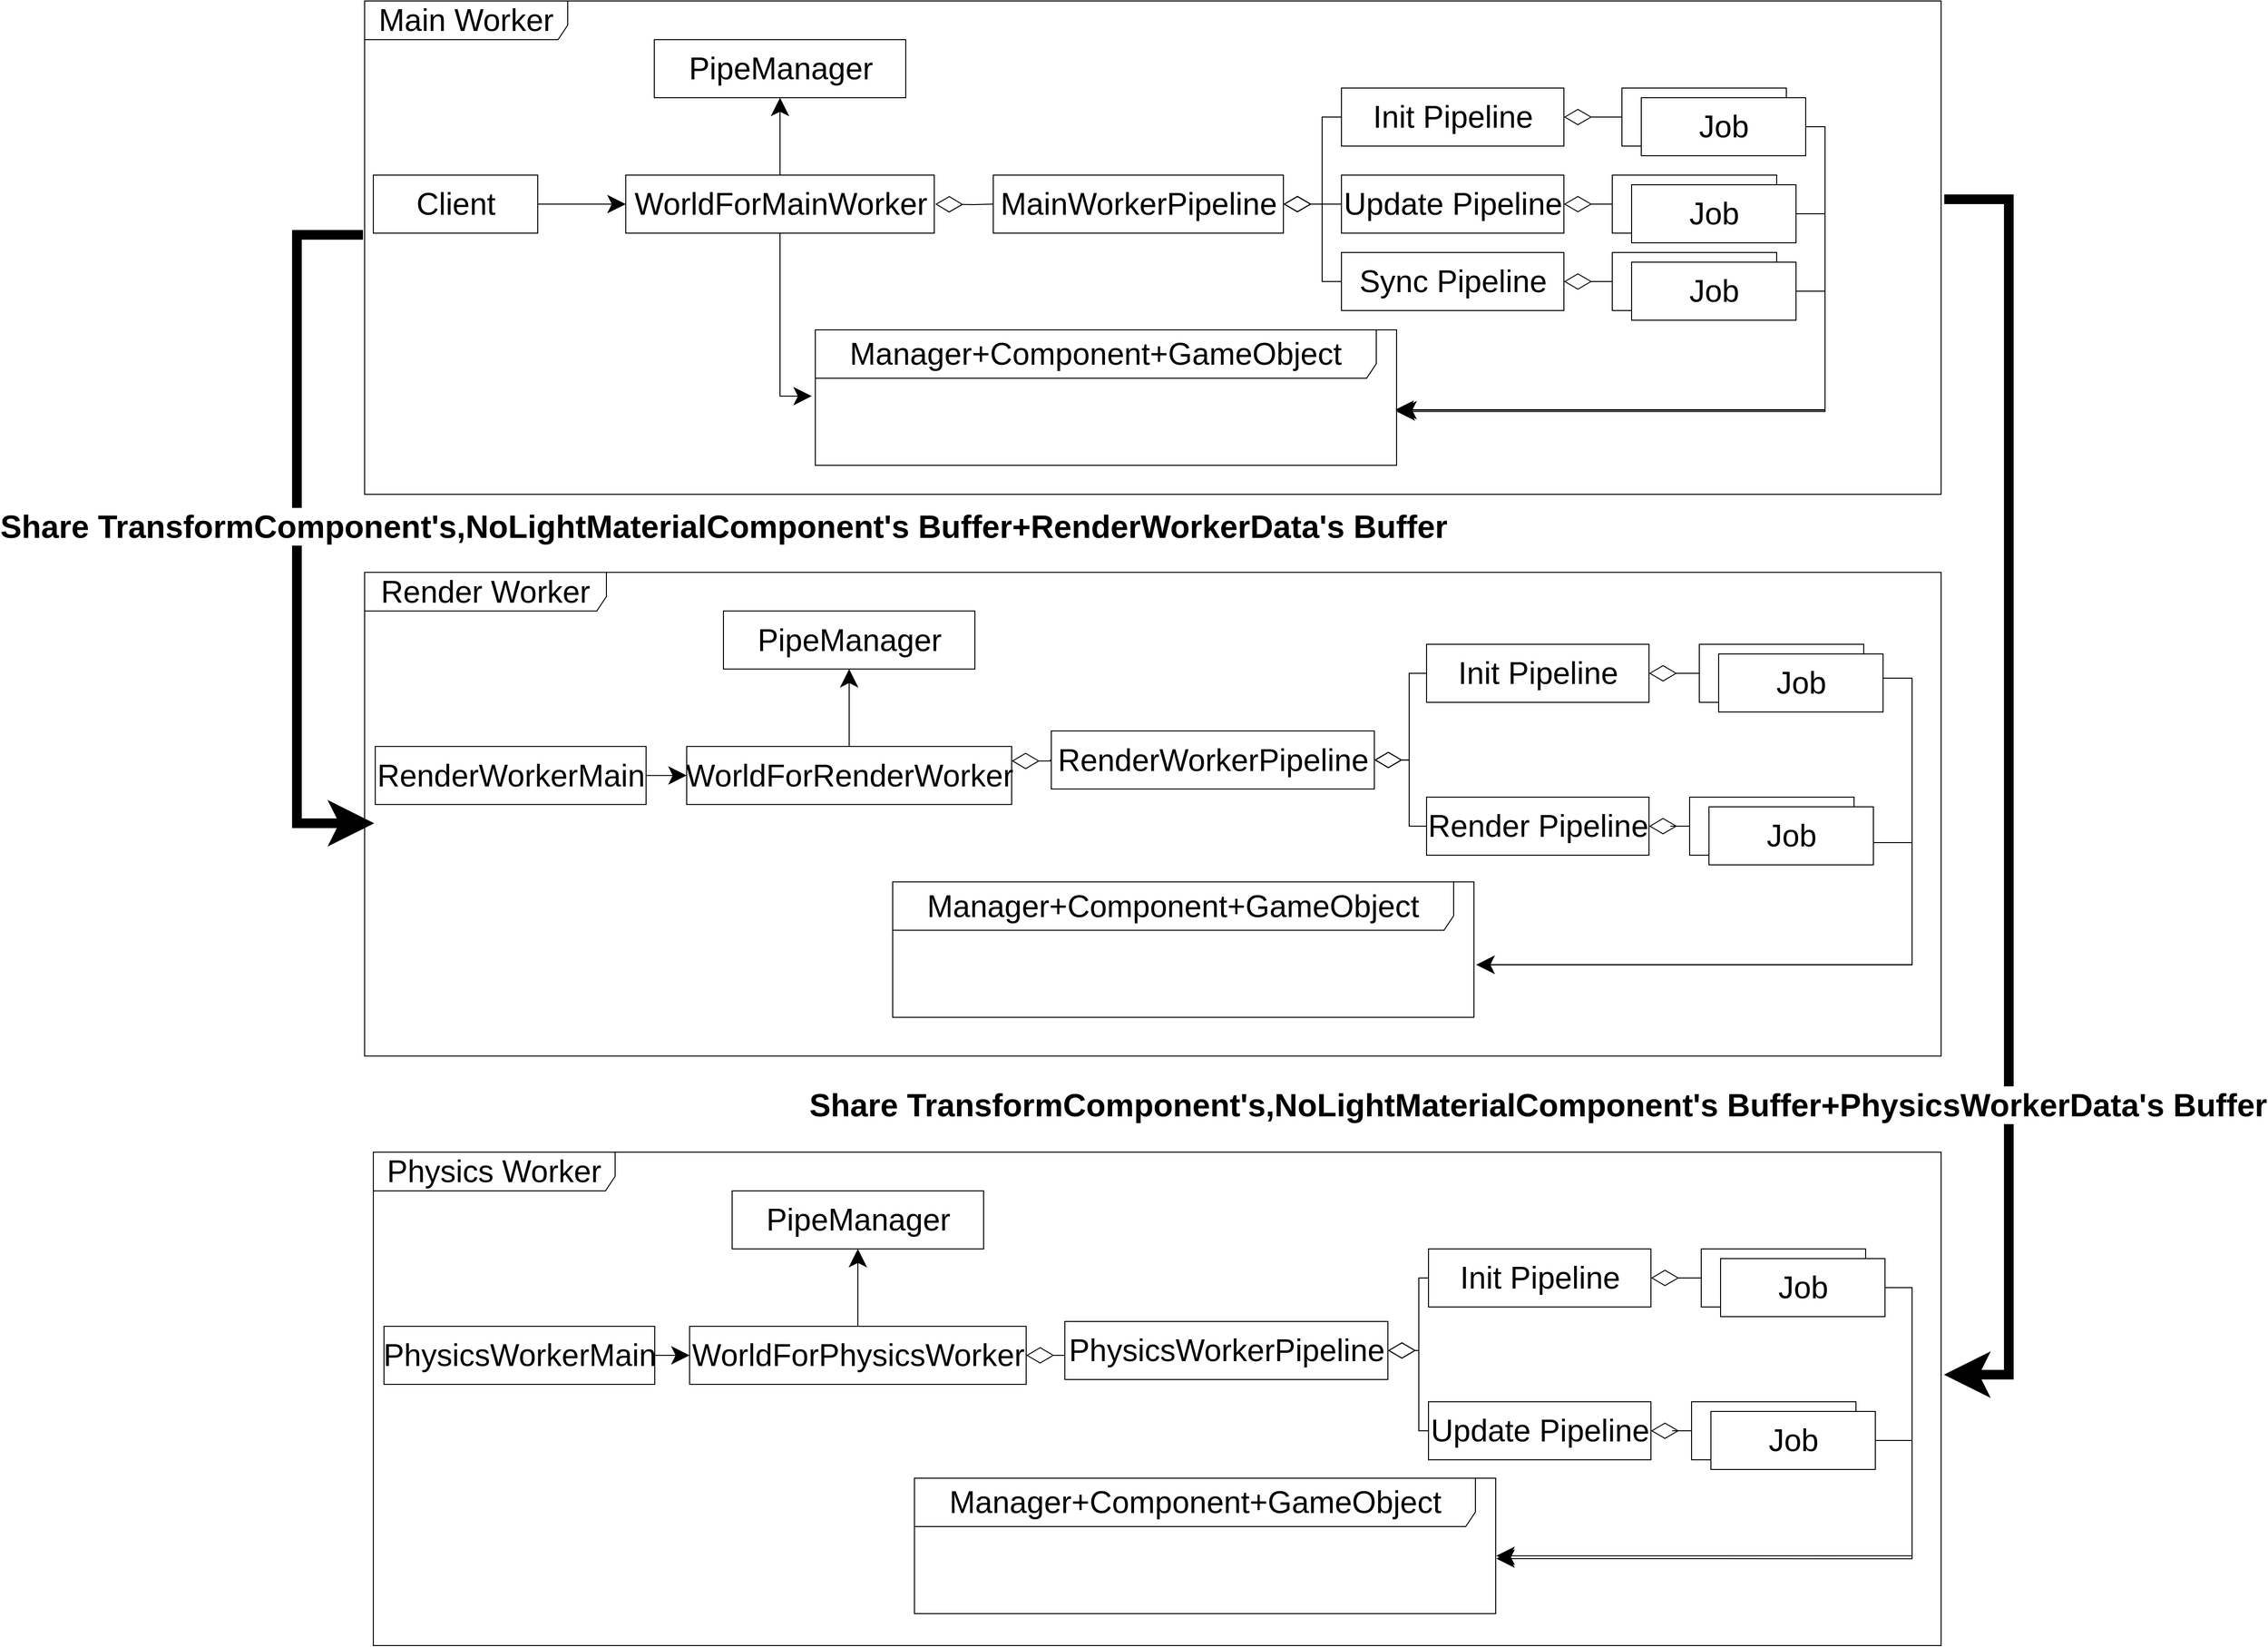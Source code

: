 <mxfile version="14.6.13" type="device"><diagram id="gNtZ61vbs5AuplFTn9C4" name="第 1 页"><mxGraphModel dx="2407" dy="1217" grid="1" gridSize="10" guides="1" tooltips="1" connect="1" arrows="1" fold="1" page="1" pageScale="1" pageWidth="827" pageHeight="1169" math="0" shadow="0"><root><mxCell id="0"/><mxCell id="1" parent="0"/><mxCell id="jbBAQ9Y0l_fKq4F8NEvL-81" style="edgeStyle=orthogonalEdgeStyle;rounded=0;orthogonalLoop=1;jettySize=auto;html=1;startSize=16;endSize=16;strokeWidth=10;exitX=-0.001;exitY=0.474;exitDx=0;exitDy=0;exitPerimeter=0;" parent="1" source="jbBAQ9Y0l_fKq4F8NEvL-34" edge="1"><mxGeometry relative="1" as="geometry"><Array as="points"><mxPoint x="-270" y="452"/><mxPoint x="-270" y="1060"/></Array><mxPoint x="-190" y="1060" as="targetPoint"/></mxGeometry></mxCell><mxCell id="jbBAQ9Y0l_fKq4F8NEvL-82" value="&lt;span style=&quot;font-size: 33px&quot;&gt;&lt;b&gt;Share TransformComponent's,NoLightMaterialComponent's Buffer+RenderWorkerData's Buffer&lt;/b&gt;&lt;/span&gt;" style="edgeLabel;html=1;align=center;verticalAlign=middle;resizable=0;points=[];" parent="jbBAQ9Y0l_fKq4F8NEvL-81" vertex="1" connectable="0"><mxGeometry x="-0.147" y="6" relative="1" as="geometry"><mxPoint x="435" y="47" as="offset"/></mxGeometry></mxCell><mxCell id="jbBAQ9Y0l_fKq4F8NEvL-34" value="Main Worker" style="shape=umlFrame;whiteSpace=wrap;html=1;width=210;height=40;fontSize=32;" parent="1" vertex="1"><mxGeometry x="-200" y="210" width="1630" height="510" as="geometry"/></mxCell><mxCell id="jbBAQ9Y0l_fKq4F8NEvL-1" value="&lt;font style=&quot;font-size: 32px&quot;&gt;Manager+&lt;/font&gt;Component+GameObject" style="shape=umlFrame;whiteSpace=wrap;html=1;width=580;height=50;fontSize=32;" parent="1" vertex="1"><mxGeometry x="266" y="550" width="601" height="140" as="geometry"/></mxCell><mxCell id="jbBAQ9Y0l_fKq4F8NEvL-2" value="" style="edgeStyle=orthogonalEdgeStyle;rounded=0;orthogonalLoop=1;jettySize=auto;html=1;endSize=16;startSize=16;" parent="1" source="jbBAQ9Y0l_fKq4F8NEvL-3" target="jbBAQ9Y0l_fKq4F8NEvL-10" edge="1"><mxGeometry relative="1" as="geometry"/></mxCell><mxCell id="jbBAQ9Y0l_fKq4F8NEvL-3" value="Client" style="html=1;fontSize=32;" parent="1" vertex="1"><mxGeometry x="-191" y="390.0" width="170" height="60" as="geometry"/></mxCell><mxCell id="jbBAQ9Y0l_fKq4F8NEvL-4" value="" style="edgeStyle=orthogonalEdgeStyle;rounded=0;orthogonalLoop=1;jettySize=auto;html=1;endSize=16;startSize=16;" parent="1" source="jbBAQ9Y0l_fKq4F8NEvL-10" target="jbBAQ9Y0l_fKq4F8NEvL-11" edge="1"><mxGeometry relative="1" as="geometry"/></mxCell><mxCell id="jbBAQ9Y0l_fKq4F8NEvL-5" value="" style="edgeStyle=orthogonalEdgeStyle;rounded=0;orthogonalLoop=1;jettySize=auto;html=1;endSize=26;startSize=26;startArrow=diamondThin;startFill=0;endArrow=none;endFill=0;" parent="1" target="jbBAQ9Y0l_fKq4F8NEvL-13" edge="1"><mxGeometry relative="1" as="geometry"><mxPoint x="390" y="420" as="sourcePoint"/></mxGeometry></mxCell><mxCell id="jbBAQ9Y0l_fKq4F8NEvL-33" style="edgeStyle=orthogonalEdgeStyle;rounded=0;orthogonalLoop=1;jettySize=auto;html=1;entryX=-0.006;entryY=0.489;entryDx=0;entryDy=0;entryPerimeter=0;endSize=16;startSize=16;" parent="1" source="jbBAQ9Y0l_fKq4F8NEvL-10" target="jbBAQ9Y0l_fKq4F8NEvL-1" edge="1"><mxGeometry relative="1" as="geometry"><mxPoint x="270" y="760" as="targetPoint"/><Array as="points"><mxPoint x="230" y="618"/></Array></mxGeometry></mxCell><mxCell id="jbBAQ9Y0l_fKq4F8NEvL-10" value="WorldForMainWorker" style="html=1;fontSize=32;" parent="1" vertex="1"><mxGeometry x="70" y="390" width="319" height="60" as="geometry"/></mxCell><mxCell id="jbBAQ9Y0l_fKq4F8NEvL-11" value="PipeManager" style="html=1;fontSize=32;" parent="1" vertex="1"><mxGeometry x="99.5" y="250" width="260" height="60" as="geometry"/></mxCell><mxCell id="S1EVlmFjggcHtrvDnums-5" style="edgeStyle=orthogonalEdgeStyle;rounded=0;orthogonalLoop=1;jettySize=auto;html=1;entryX=0;entryY=0.5;entryDx=0;entryDy=0;startArrow=diamondThin;startFill=0;endArrow=none;endFill=0;endSize=26;startSize=26;" edge="1" parent="1" source="jbBAQ9Y0l_fKq4F8NEvL-13" target="S1EVlmFjggcHtrvDnums-2"><mxGeometry relative="1" as="geometry"/></mxCell><mxCell id="S1EVlmFjggcHtrvDnums-6" style="edgeStyle=orthogonalEdgeStyle;rounded=0;orthogonalLoop=1;jettySize=auto;html=1;entryX=0;entryY=0.5;entryDx=0;entryDy=0;startArrow=diamondThin;startFill=0;endArrow=none;endFill=0;startSize=26;endSize=26;" edge="1" parent="1" source="jbBAQ9Y0l_fKq4F8NEvL-13" target="S1EVlmFjggcHtrvDnums-3"><mxGeometry relative="1" as="geometry"/></mxCell><mxCell id="S1EVlmFjggcHtrvDnums-7" style="edgeStyle=orthogonalEdgeStyle;rounded=0;orthogonalLoop=1;jettySize=auto;html=1;entryX=0;entryY=0.5;entryDx=0;entryDy=0;startArrow=diamondThin;startFill=0;endArrow=none;endFill=0;startSize=26;endSize=26;" edge="1" parent="1" source="jbBAQ9Y0l_fKq4F8NEvL-13" target="S1EVlmFjggcHtrvDnums-4"><mxGeometry relative="1" as="geometry"/></mxCell><mxCell id="jbBAQ9Y0l_fKq4F8NEvL-13" value="MainWorkerPipeline" style="html=1;fontSize=32;" parent="1" vertex="1"><mxGeometry x="450" y="390" width="300" height="60" as="geometry"/></mxCell><mxCell id="jbBAQ9Y0l_fKq4F8NEvL-27" value="" style="group" parent="1" vertex="1" connectable="0"><mxGeometry x="1100" y="300.0" width="190" height="70" as="geometry"/></mxCell><mxCell id="jbBAQ9Y0l_fKq4F8NEvL-28" value="Jobs" style="html=1;fontSize=32;" parent="jbBAQ9Y0l_fKq4F8NEvL-27" vertex="1"><mxGeometry width="170" height="60" as="geometry"/></mxCell><mxCell id="jbBAQ9Y0l_fKq4F8NEvL-29" value="Job" style="html=1;fontSize=32;" parent="jbBAQ9Y0l_fKq4F8NEvL-27" vertex="1"><mxGeometry x="20" y="10" width="170" height="60" as="geometry"/></mxCell><mxCell id="jbBAQ9Y0l_fKq4F8NEvL-35" value="Render Worker" style="shape=umlFrame;whiteSpace=wrap;html=1;width=250;height=40;fontSize=32;" parent="1" vertex="1"><mxGeometry x="-200" y="800.59" width="1630" height="500" as="geometry"/></mxCell><mxCell id="jbBAQ9Y0l_fKq4F8NEvL-38" value="&lt;font style=&quot;font-size: 32px&quot;&gt;Manager+&lt;/font&gt;Component+GameObject" style="shape=umlFrame;whiteSpace=wrap;html=1;width=580;height=50;fontSize=32;" parent="1" vertex="1"><mxGeometry x="346" y="1120.59" width="601" height="140" as="geometry"/></mxCell><mxCell id="jbBAQ9Y0l_fKq4F8NEvL-39" value="" style="edgeStyle=orthogonalEdgeStyle;rounded=0;orthogonalLoop=1;jettySize=auto;html=1;endSize=16;startSize=16;" parent="1" source="jbBAQ9Y0l_fKq4F8NEvL-40" target="jbBAQ9Y0l_fKq4F8NEvL-45" edge="1"><mxGeometry relative="1" as="geometry"/></mxCell><mxCell id="jbBAQ9Y0l_fKq4F8NEvL-40" value="RenderWorkerMain" style="html=1;fontSize=32;" parent="1" vertex="1"><mxGeometry x="-189" y="980.59" width="280" height="60" as="geometry"/></mxCell><mxCell id="jbBAQ9Y0l_fKq4F8NEvL-41" value="" style="edgeStyle=orthogonalEdgeStyle;rounded=0;orthogonalLoop=1;jettySize=auto;html=1;endSize=16;startSize=16;" parent="1" source="jbBAQ9Y0l_fKq4F8NEvL-45" target="jbBAQ9Y0l_fKq4F8NEvL-46" edge="1"><mxGeometry relative="1" as="geometry"/></mxCell><mxCell id="jbBAQ9Y0l_fKq4F8NEvL-42" value="" style="edgeStyle=orthogonalEdgeStyle;rounded=0;orthogonalLoop=1;jettySize=auto;html=1;endSize=26;startSize=26;startArrow=diamondThin;startFill=0;endArrow=none;endFill=0;exitX=1;exitY=0.25;exitDx=0;exitDy=0;" parent="1" source="jbBAQ9Y0l_fKq4F8NEvL-45" target="jbBAQ9Y0l_fKq4F8NEvL-48" edge="1"><mxGeometry relative="1" as="geometry"/></mxCell><mxCell id="jbBAQ9Y0l_fKq4F8NEvL-45" value="WorldForRenderWorker" style="html=1;fontSize=32;" parent="1" vertex="1"><mxGeometry x="133" y="980.59" width="336" height="60" as="geometry"/></mxCell><mxCell id="jbBAQ9Y0l_fKq4F8NEvL-46" value="PipeManager" style="html=1;fontSize=32;" parent="1" vertex="1"><mxGeometry x="171" y="840.59" width="260" height="60" as="geometry"/></mxCell><mxCell id="S1EVlmFjggcHtrvDnums-37" style="edgeStyle=orthogonalEdgeStyle;rounded=0;orthogonalLoop=1;jettySize=auto;html=1;entryX=0;entryY=0.5;entryDx=0;entryDy=0;startArrow=diamondThin;startFill=0;endArrow=none;endFill=0;startSize=26;endSize=26;" edge="1" parent="1" source="jbBAQ9Y0l_fKq4F8NEvL-48" target="S1EVlmFjggcHtrvDnums-26"><mxGeometry relative="1" as="geometry"><Array as="points"><mxPoint x="880" y="995"/><mxPoint x="880" y="905"/></Array></mxGeometry></mxCell><mxCell id="S1EVlmFjggcHtrvDnums-38" style="edgeStyle=orthogonalEdgeStyle;rounded=0;orthogonalLoop=1;jettySize=auto;html=1;entryX=0;entryY=0.5;entryDx=0;entryDy=0;startArrow=diamondThin;startFill=0;endArrow=none;endFill=0;startSize=26;endSize=26;" edge="1" parent="1" source="jbBAQ9Y0l_fKq4F8NEvL-48" target="S1EVlmFjggcHtrvDnums-28"><mxGeometry relative="1" as="geometry"><Array as="points"><mxPoint x="880" y="995"/><mxPoint x="880" y="1063"/></Array></mxGeometry></mxCell><mxCell id="jbBAQ9Y0l_fKq4F8NEvL-48" value="RenderWorkerPipeline" style="html=1;fontSize=32;" parent="1" vertex="1"><mxGeometry x="510" y="964.59" width="334" height="60" as="geometry"/></mxCell><mxCell id="jbBAQ9Y0l_fKq4F8NEvL-49" style="edgeStyle=orthogonalEdgeStyle;rounded=0;orthogonalLoop=1;jettySize=auto;html=1;entryX=0;entryY=0.5;entryDx=0;entryDy=0;startArrow=diamondThin;startFill=0;endArrow=none;endFill=0;startSize=16;endSize=16;" parent="1" edge="1"><mxGeometry relative="1" as="geometry"><mxPoint x="786" y="1220" as="sourcePoint"/></mxGeometry></mxCell><mxCell id="jbBAQ9Y0l_fKq4F8NEvL-59" value="Physics Worker" style="shape=umlFrame;whiteSpace=wrap;html=1;width=250;height=40;fontSize=32;" parent="1" vertex="1"><mxGeometry x="-191" y="1400" width="1621" height="510" as="geometry"/></mxCell><mxCell id="jbBAQ9Y0l_fKq4F8NEvL-60" value="&lt;font style=&quot;font-size: 32px&quot;&gt;Manager+&lt;/font&gt;Component+GameObject" style="shape=umlFrame;whiteSpace=wrap;html=1;width=580;height=50;fontSize=32;" parent="1" vertex="1"><mxGeometry x="368.5" y="1737" width="601" height="140" as="geometry"/></mxCell><mxCell id="jbBAQ9Y0l_fKq4F8NEvL-61" value="" style="edgeStyle=orthogonalEdgeStyle;rounded=0;orthogonalLoop=1;jettySize=auto;html=1;endSize=16;startSize=16;" parent="1" source="jbBAQ9Y0l_fKq4F8NEvL-62" target="jbBAQ9Y0l_fKq4F8NEvL-66" edge="1"><mxGeometry relative="1" as="geometry"/></mxCell><mxCell id="jbBAQ9Y0l_fKq4F8NEvL-62" value="PhysicsWorkerMain" style="html=1;fontSize=32;" parent="1" vertex="1"><mxGeometry x="-180" y="1580" width="280" height="60" as="geometry"/></mxCell><mxCell id="jbBAQ9Y0l_fKq4F8NEvL-63" value="" style="edgeStyle=orthogonalEdgeStyle;rounded=0;orthogonalLoop=1;jettySize=auto;html=1;endSize=16;startSize=16;" parent="1" source="jbBAQ9Y0l_fKq4F8NEvL-66" target="jbBAQ9Y0l_fKq4F8NEvL-67" edge="1"><mxGeometry relative="1" as="geometry"/></mxCell><mxCell id="jbBAQ9Y0l_fKq4F8NEvL-64" value="" style="edgeStyle=orthogonalEdgeStyle;rounded=0;orthogonalLoop=1;jettySize=auto;html=1;endSize=26;startSize=26;startArrow=diamondThin;startFill=0;endArrow=none;endFill=0;exitX=1;exitY=0.5;exitDx=0;exitDy=0;entryX=0;entryY=0.5;entryDx=0;entryDy=0;" parent="1" source="jbBAQ9Y0l_fKq4F8NEvL-66" target="jbBAQ9Y0l_fKq4F8NEvL-69" edge="1"><mxGeometry relative="1" as="geometry"><mxPoint x="484.0" y="1640" as="sourcePoint"/></mxGeometry></mxCell><mxCell id="jbBAQ9Y0l_fKq4F8NEvL-66" value="WorldForPhysicsWorker" style="html=1;fontSize=32;" parent="1" vertex="1"><mxGeometry x="136" y="1580" width="348" height="60" as="geometry"/></mxCell><mxCell id="jbBAQ9Y0l_fKq4F8NEvL-67" value="PipeManager" style="html=1;fontSize=32;" parent="1" vertex="1"><mxGeometry x="180" y="1440" width="260" height="60" as="geometry"/></mxCell><mxCell id="S1EVlmFjggcHtrvDnums-49" style="edgeStyle=orthogonalEdgeStyle;rounded=0;orthogonalLoop=1;jettySize=auto;html=1;entryX=0;entryY=0.5;entryDx=0;entryDy=0;startArrow=diamondThin;startFill=0;endArrow=none;endFill=0;startSize=26;endSize=26;" edge="1" parent="1" source="jbBAQ9Y0l_fKq4F8NEvL-69" target="S1EVlmFjggcHtrvDnums-43"><mxGeometry relative="1" as="geometry"><Array as="points"><mxPoint x="890" y="1605"/><mxPoint x="890" y="1530"/></Array></mxGeometry></mxCell><mxCell id="S1EVlmFjggcHtrvDnums-50" style="edgeStyle=orthogonalEdgeStyle;rounded=0;orthogonalLoop=1;jettySize=auto;html=1;entryX=0;entryY=0.5;entryDx=0;entryDy=0;startArrow=diamondThin;startFill=0;endArrow=none;endFill=0;startSize=26;endSize=26;" edge="1" parent="1" source="jbBAQ9Y0l_fKq4F8NEvL-69" target="S1EVlmFjggcHtrvDnums-45"><mxGeometry relative="1" as="geometry"><Array as="points"><mxPoint x="890" y="1605"/><mxPoint x="890" y="1688"/></Array></mxGeometry></mxCell><mxCell id="jbBAQ9Y0l_fKq4F8NEvL-69" value="PhysicsWorkerPipeline" style="html=1;fontSize=32;" parent="1" vertex="1"><mxGeometry x="524" y="1575" width="334" height="60" as="geometry"/></mxCell><mxCell id="jbBAQ9Y0l_fKq4F8NEvL-70" style="edgeStyle=orthogonalEdgeStyle;rounded=0;orthogonalLoop=1;jettySize=auto;html=1;entryX=0;entryY=0.5;entryDx=0;entryDy=0;startArrow=diamondThin;startFill=0;endArrow=none;endFill=0;startSize=16;endSize=16;" parent="1" edge="1"><mxGeometry relative="1" as="geometry"><mxPoint x="786" y="1950" as="sourcePoint"/></mxGeometry></mxCell><mxCell id="jbBAQ9Y0l_fKq4F8NEvL-83" style="edgeStyle=orthogonalEdgeStyle;rounded=0;orthogonalLoop=1;jettySize=auto;html=1;startSize=16;endSize=16;strokeWidth=10;exitX=1.002;exitY=0.402;exitDx=0;exitDy=0;exitPerimeter=0;" parent="1" source="jbBAQ9Y0l_fKq4F8NEvL-34" edge="1"><mxGeometry relative="1" as="geometry"><mxPoint x="1398.62" y="520.0" as="sourcePoint"/><mxPoint x="1433" y="1630" as="targetPoint"/><Array as="points"><mxPoint x="1500" y="415"/><mxPoint x="1500" y="1630"/></Array></mxGeometry></mxCell><mxCell id="jbBAQ9Y0l_fKq4F8NEvL-84" value="&lt;span style=&quot;font-size: 33px&quot;&gt;&lt;b&gt;Share TransformComponent's,NoLightMaterialComponent's Buffer+PhysicsWorkerData's Buffer&lt;/b&gt;&lt;/span&gt;" style="edgeLabel;html=1;align=center;verticalAlign=middle;resizable=0;points=[];" parent="jbBAQ9Y0l_fKq4F8NEvL-83" vertex="1" connectable="0"><mxGeometry x="-0.147" y="6" relative="1" as="geometry"><mxPoint x="-493" y="427" as="offset"/></mxGeometry></mxCell><mxCell id="S1EVlmFjggcHtrvDnums-12" style="edgeStyle=orthogonalEdgeStyle;rounded=0;orthogonalLoop=1;jettySize=auto;html=1;entryX=0;entryY=0.5;entryDx=0;entryDy=0;startArrow=diamondThin;startFill=0;endArrow=none;endFill=0;startSize=26;endSize=26;" edge="1" parent="1" source="S1EVlmFjggcHtrvDnums-2" target="S1EVlmFjggcHtrvDnums-10"><mxGeometry relative="1" as="geometry"/></mxCell><mxCell id="S1EVlmFjggcHtrvDnums-2" value="Update Pipeline" style="html=1;fontSize=32;" vertex="1" parent="1"><mxGeometry x="810" y="390" width="230" height="60" as="geometry"/></mxCell><mxCell id="S1EVlmFjggcHtrvDnums-8" style="edgeStyle=orthogonalEdgeStyle;rounded=0;orthogonalLoop=1;jettySize=auto;html=1;entryX=0;entryY=0.5;entryDx=0;entryDy=0;startArrow=diamondThin;startFill=0;endArrow=none;endFill=0;startSize=26;endSize=26;" edge="1" parent="1" source="S1EVlmFjggcHtrvDnums-3" target="jbBAQ9Y0l_fKq4F8NEvL-28"><mxGeometry relative="1" as="geometry"/></mxCell><mxCell id="S1EVlmFjggcHtrvDnums-3" value="Init Pipeline" style="html=1;fontSize=32;" vertex="1" parent="1"><mxGeometry x="810" y="300" width="230" height="60" as="geometry"/></mxCell><mxCell id="S1EVlmFjggcHtrvDnums-16" style="edgeStyle=orthogonalEdgeStyle;rounded=0;orthogonalLoop=1;jettySize=auto;html=1;entryX=0;entryY=0.5;entryDx=0;entryDy=0;startArrow=diamondThin;startFill=0;endArrow=none;endFill=0;startSize=26;endSize=26;" edge="1" parent="1" source="S1EVlmFjggcHtrvDnums-4" target="S1EVlmFjggcHtrvDnums-14"><mxGeometry relative="1" as="geometry"/></mxCell><mxCell id="S1EVlmFjggcHtrvDnums-4" value="Sync Pipeline" style="html=1;fontSize=32;" vertex="1" parent="1"><mxGeometry x="810" y="470" width="230" height="60" as="geometry"/></mxCell><mxCell id="S1EVlmFjggcHtrvDnums-9" value="" style="group" vertex="1" connectable="0" parent="1"><mxGeometry x="1090" y="390.0" width="190" height="70" as="geometry"/></mxCell><mxCell id="S1EVlmFjggcHtrvDnums-10" value="Jobs" style="html=1;fontSize=32;" vertex="1" parent="S1EVlmFjggcHtrvDnums-9"><mxGeometry width="170" height="60" as="geometry"/></mxCell><mxCell id="S1EVlmFjggcHtrvDnums-11" value="Job" style="html=1;fontSize=32;" vertex="1" parent="S1EVlmFjggcHtrvDnums-9"><mxGeometry x="20" y="10" width="170" height="60" as="geometry"/></mxCell><mxCell id="S1EVlmFjggcHtrvDnums-13" value="" style="group" vertex="1" connectable="0" parent="1"><mxGeometry x="1090" y="470.0" width="190" height="70" as="geometry"/></mxCell><mxCell id="S1EVlmFjggcHtrvDnums-14" value="Jobs" style="html=1;fontSize=32;" vertex="1" parent="S1EVlmFjggcHtrvDnums-13"><mxGeometry width="170" height="60" as="geometry"/></mxCell><mxCell id="S1EVlmFjggcHtrvDnums-15" value="Job" style="html=1;fontSize=32;" vertex="1" parent="S1EVlmFjggcHtrvDnums-13"><mxGeometry x="20" y="10" width="170" height="60" as="geometry"/></mxCell><mxCell id="S1EVlmFjggcHtrvDnums-17" style="edgeStyle=orthogonalEdgeStyle;rounded=0;orthogonalLoop=1;jettySize=auto;html=1;entryX=0.998;entryY=0.589;entryDx=0;entryDy=0;entryPerimeter=0;startArrow=none;startFill=0;endArrow=classic;endFill=1;startSize=16;endSize=16;" edge="1" parent="1" source="jbBAQ9Y0l_fKq4F8NEvL-29" target="jbBAQ9Y0l_fKq4F8NEvL-1"><mxGeometry relative="1" as="geometry"><Array as="points"><mxPoint x="1310" y="340"/><mxPoint x="1310" y="633"/></Array></mxGeometry></mxCell><mxCell id="S1EVlmFjggcHtrvDnums-18" style="edgeStyle=orthogonalEdgeStyle;rounded=0;orthogonalLoop=1;jettySize=auto;html=1;entryX=1;entryY=0.603;entryDx=0;entryDy=0;entryPerimeter=0;startArrow=none;startFill=0;endArrow=classic;endFill=1;startSize=16;endSize=16;" edge="1" parent="1" source="S1EVlmFjggcHtrvDnums-11" target="jbBAQ9Y0l_fKq4F8NEvL-1"><mxGeometry relative="1" as="geometry"><Array as="points"><mxPoint x="1310" y="430"/><mxPoint x="1310" y="634"/></Array></mxGeometry></mxCell><mxCell id="S1EVlmFjggcHtrvDnums-19" style="edgeStyle=orthogonalEdgeStyle;rounded=0;orthogonalLoop=1;jettySize=auto;html=1;entryX=1.003;entryY=0.593;entryDx=0;entryDy=0;entryPerimeter=0;startArrow=none;startFill=0;endArrow=classic;endFill=1;startSize=16;endSize=16;" edge="1" parent="1" source="S1EVlmFjggcHtrvDnums-15" target="jbBAQ9Y0l_fKq4F8NEvL-1"><mxGeometry relative="1" as="geometry"><Array as="points"><mxPoint x="1310" y="510"/><mxPoint x="1310" y="633"/></Array></mxGeometry></mxCell><mxCell id="S1EVlmFjggcHtrvDnums-20" value="" style="group" vertex="1" connectable="0" parent="1"><mxGeometry x="1180" y="875.0" width="190" height="70" as="geometry"/></mxCell><mxCell id="S1EVlmFjggcHtrvDnums-21" value="Jobs" style="html=1;fontSize=32;" vertex="1" parent="S1EVlmFjggcHtrvDnums-20"><mxGeometry width="170" height="60" as="geometry"/></mxCell><mxCell id="S1EVlmFjggcHtrvDnums-22" value="Job" style="html=1;fontSize=32;" vertex="1" parent="S1EVlmFjggcHtrvDnums-20"><mxGeometry x="20" y="10" width="170" height="60" as="geometry"/></mxCell><mxCell id="S1EVlmFjggcHtrvDnums-25" style="edgeStyle=orthogonalEdgeStyle;rounded=0;orthogonalLoop=1;jettySize=auto;html=1;entryX=0;entryY=0.5;entryDx=0;entryDy=0;startArrow=diamondThin;startFill=0;endArrow=none;endFill=0;startSize=26;endSize=26;" edge="1" parent="1" source="S1EVlmFjggcHtrvDnums-26" target="S1EVlmFjggcHtrvDnums-21"><mxGeometry relative="1" as="geometry"/></mxCell><mxCell id="S1EVlmFjggcHtrvDnums-26" value="Init Pipeline" style="html=1;fontSize=32;" vertex="1" parent="1"><mxGeometry x="898" y="875" width="230" height="60" as="geometry"/></mxCell><mxCell id="S1EVlmFjggcHtrvDnums-27" style="edgeStyle=orthogonalEdgeStyle;rounded=0;orthogonalLoop=1;jettySize=auto;html=1;entryX=0;entryY=0.5;entryDx=0;entryDy=0;startArrow=diamondThin;startFill=0;endArrow=none;endFill=0;startSize=26;endSize=26;" edge="1" parent="1" source="S1EVlmFjggcHtrvDnums-28" target="S1EVlmFjggcHtrvDnums-33"><mxGeometry relative="1" as="geometry"/></mxCell><mxCell id="S1EVlmFjggcHtrvDnums-28" value="Render Pipeline" style="html=1;fontSize=32;" vertex="1" parent="1"><mxGeometry x="898" y="1033" width="230" height="60" as="geometry"/></mxCell><mxCell id="S1EVlmFjggcHtrvDnums-32" value="" style="group" vertex="1" connectable="0" parent="1"><mxGeometry x="1170" y="1033.0" width="190" height="70" as="geometry"/></mxCell><mxCell id="S1EVlmFjggcHtrvDnums-33" value="Jobs" style="html=1;fontSize=32;" vertex="1" parent="S1EVlmFjggcHtrvDnums-32"><mxGeometry width="170" height="60" as="geometry"/></mxCell><mxCell id="S1EVlmFjggcHtrvDnums-34" value="Job" style="html=1;fontSize=32;" vertex="1" parent="S1EVlmFjggcHtrvDnums-32"><mxGeometry x="20" y="10" width="170" height="60" as="geometry"/></mxCell><mxCell id="S1EVlmFjggcHtrvDnums-35" style="edgeStyle=orthogonalEdgeStyle;rounded=0;orthogonalLoop=1;jettySize=auto;html=1;entryX=1.004;entryY=0.612;entryDx=0;entryDy=0;entryPerimeter=0;startArrow=none;startFill=0;endArrow=classic;endFill=1;startSize=16;endSize=16;" edge="1" parent="1" source="S1EVlmFjggcHtrvDnums-22" target="jbBAQ9Y0l_fKq4F8NEvL-38"><mxGeometry relative="1" as="geometry"><Array as="points"><mxPoint x="1400" y="910"/><mxPoint x="1400" y="1206"/></Array></mxGeometry></mxCell><mxCell id="S1EVlmFjggcHtrvDnums-36" style="edgeStyle=orthogonalEdgeStyle;rounded=0;orthogonalLoop=1;jettySize=auto;html=1;entryX=1.004;entryY=0.612;entryDx=0;entryDy=0;entryPerimeter=0;startArrow=none;startFill=0;endArrow=classic;endFill=1;startSize=16;endSize=16;" edge="1" parent="1" source="S1EVlmFjggcHtrvDnums-34" target="jbBAQ9Y0l_fKq4F8NEvL-38"><mxGeometry relative="1" as="geometry"><Array as="points"><mxPoint x="1400" y="1080"/><mxPoint x="1400" y="1206"/></Array></mxGeometry></mxCell><mxCell id="S1EVlmFjggcHtrvDnums-39" value="" style="group" vertex="1" connectable="0" parent="1"><mxGeometry x="1182" y="1500.0" width="190" height="70" as="geometry"/></mxCell><mxCell id="S1EVlmFjggcHtrvDnums-40" value="Jobs" style="html=1;fontSize=32;" vertex="1" parent="S1EVlmFjggcHtrvDnums-39"><mxGeometry width="170" height="60" as="geometry"/></mxCell><mxCell id="S1EVlmFjggcHtrvDnums-41" value="Job" style="html=1;fontSize=32;" vertex="1" parent="S1EVlmFjggcHtrvDnums-39"><mxGeometry x="20" y="10" width="170" height="60" as="geometry"/></mxCell><mxCell id="S1EVlmFjggcHtrvDnums-42" style="edgeStyle=orthogonalEdgeStyle;rounded=0;orthogonalLoop=1;jettySize=auto;html=1;entryX=0;entryY=0.5;entryDx=0;entryDy=0;startArrow=diamondThin;startFill=0;endArrow=none;endFill=0;startSize=26;endSize=26;" edge="1" parent="1" source="S1EVlmFjggcHtrvDnums-43" target="S1EVlmFjggcHtrvDnums-40"><mxGeometry relative="1" as="geometry"/></mxCell><mxCell id="S1EVlmFjggcHtrvDnums-43" value="Init Pipeline" style="html=1;fontSize=32;" vertex="1" parent="1"><mxGeometry x="900" y="1500" width="230" height="60" as="geometry"/></mxCell><mxCell id="S1EVlmFjggcHtrvDnums-44" style="edgeStyle=orthogonalEdgeStyle;rounded=0;orthogonalLoop=1;jettySize=auto;html=1;entryX=0;entryY=0.5;entryDx=0;entryDy=0;startArrow=diamondThin;startFill=0;endArrow=none;endFill=0;startSize=26;endSize=26;" edge="1" parent="1" source="S1EVlmFjggcHtrvDnums-45" target="S1EVlmFjggcHtrvDnums-47"><mxGeometry relative="1" as="geometry"/></mxCell><mxCell id="S1EVlmFjggcHtrvDnums-45" value="Update Pipeline" style="html=1;fontSize=32;" vertex="1" parent="1"><mxGeometry x="900" y="1658" width="230" height="60" as="geometry"/></mxCell><mxCell id="S1EVlmFjggcHtrvDnums-46" value="" style="group" vertex="1" connectable="0" parent="1"><mxGeometry x="1172" y="1658.0" width="190" height="70" as="geometry"/></mxCell><mxCell id="S1EVlmFjggcHtrvDnums-47" value="Jobs" style="html=1;fontSize=32;" vertex="1" parent="S1EVlmFjggcHtrvDnums-46"><mxGeometry width="170" height="60" as="geometry"/></mxCell><mxCell id="S1EVlmFjggcHtrvDnums-48" value="Job" style="html=1;fontSize=32;" vertex="1" parent="S1EVlmFjggcHtrvDnums-46"><mxGeometry x="20" y="10" width="170" height="60" as="geometry"/></mxCell><mxCell id="S1EVlmFjggcHtrvDnums-51" style="edgeStyle=orthogonalEdgeStyle;rounded=0;orthogonalLoop=1;jettySize=auto;html=1;entryX=1.001;entryY=0.573;entryDx=0;entryDy=0;entryPerimeter=0;startArrow=none;startFill=0;endArrow=classic;endFill=1;startSize=16;endSize=16;" edge="1" parent="1" source="S1EVlmFjggcHtrvDnums-41" target="jbBAQ9Y0l_fKq4F8NEvL-60"><mxGeometry relative="1" as="geometry"><Array as="points"><mxPoint x="1400" y="1540"/><mxPoint x="1400" y="1817"/></Array></mxGeometry></mxCell><mxCell id="S1EVlmFjggcHtrvDnums-52" style="edgeStyle=orthogonalEdgeStyle;rounded=0;orthogonalLoop=1;jettySize=auto;html=1;entryX=1.001;entryY=0.594;entryDx=0;entryDy=0;entryPerimeter=0;startArrow=none;startFill=0;endArrow=classic;endFill=1;startSize=16;endSize=16;" edge="1" parent="1" source="S1EVlmFjggcHtrvDnums-48" target="jbBAQ9Y0l_fKq4F8NEvL-60"><mxGeometry relative="1" as="geometry"><Array as="points"><mxPoint x="1400" y="1698"/><mxPoint x="1400" y="1820"/></Array></mxGeometry></mxCell></root></mxGraphModel></diagram></mxfile>